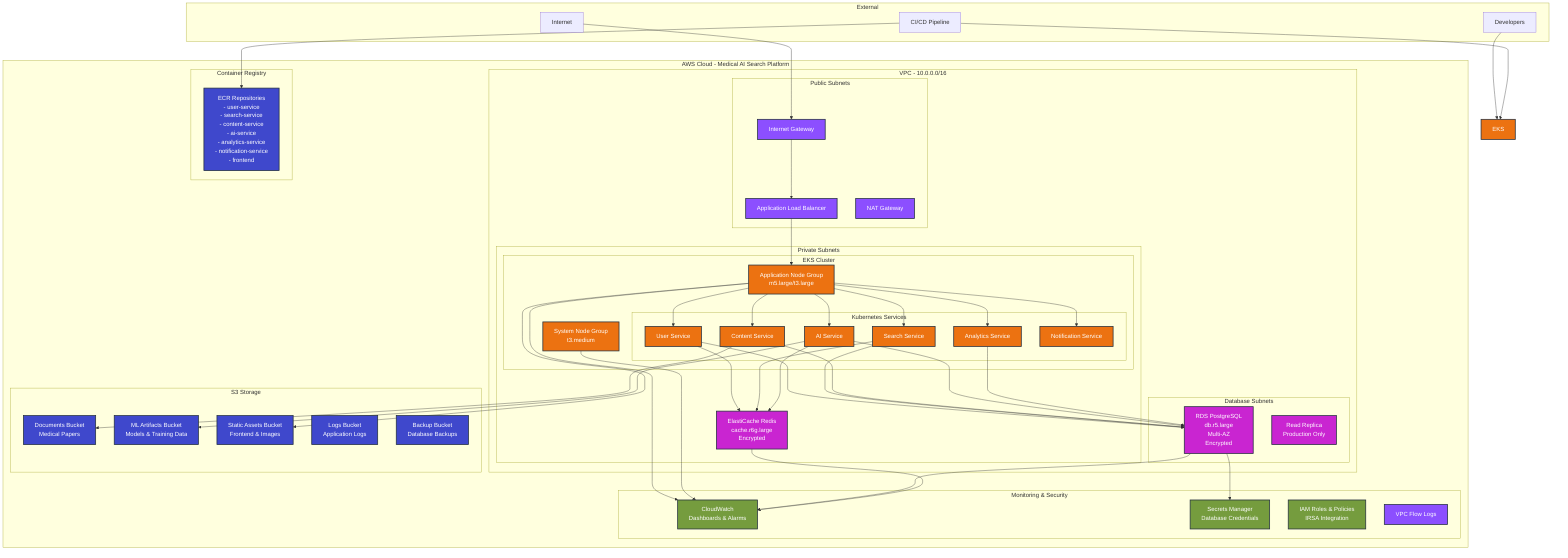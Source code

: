 ---
config:
  layout: dagre
---
flowchart TB
 subgraph subGraph0["Public Subnets"]
        ALB["Application Load Balancer"]
        NAT["NAT Gateway"]
        IGW["Internet Gateway"]
  end
 subgraph subGraph1["Kubernetes Services"]
        UserSvc["User Service"]
        SearchSvc["Search Service"]
        ContentSvc["Content Service"]
        AISvc["AI Service"]
        AnalyticsSvc["Analytics Service"]
        NotifSvc["Notification Service"]
  end
 subgraph subGraph2["EKS Cluster"]
        SysNodes["System Node Group<br>t3.medium"]
        AppNodes["Application Node Group<br>m5.large/t3.large"]
        subGraph1
  end
 subgraph subGraph3["Private Subnets"]
        subGraph2
        Redis["ElastiCache Redis<br>cache.r6g.large<br>Encrypted"]
  end
 subgraph subGraph4["Database Subnets"]
        RDS["RDS PostgreSQL<br>db.r5.large<br>Multi-AZ<br>Encrypted"]
        RDSReplica["Read Replica<br>Production Only"]
  end
 subgraph subGraph5["VPC - 10.0.0.0/16"]
        subGraph0
        subGraph3
        subGraph4
  end
 subgraph subGraph6["S3 Storage"]
        DocBucket["Documents Bucket<br>Medical Papers"]
        MLBucket["ML Artifacts Bucket<br>Models &amp; Training Data"]
        StaticBucket["Static Assets Bucket<br>Frontend &amp; Images"]
        LogsBucket["Logs Bucket<br>Application Logs"]
        BackupBucket["Backup Bucket<br>Database Backups"]
  end
 subgraph subGraph7["Container Registry"]
        ECR["ECR Repositories<br>- user-service<br>- search-service<br>- content-service<br>- ai-service<br>- analytics-service<br>- notification-service<br>- frontend"]
  end
 subgraph subGraph8["Monitoring & Security"]
        CW["CloudWatch<br>Dashboards &amp; Alarms"]
        SM["Secrets Manager<br>Database Credentials"]
        IAM["IAM Roles &amp; Policies<br>IRSA Integration"]
        VPCLogs["VPC Flow Logs"]
  end
 subgraph subGraph9["AWS Cloud - Medical AI Search Platform"]
        subGraph5
        subGraph6
        subGraph7
        subGraph8
  end
 subgraph External["External"]
        Internet["Internet"]
        Developers["Developers"]
        CICD["CI/CD Pipeline"]
  end
    Internet --> IGW
    IGW --> ALB
    ALB --> AppNodes
    AppNodes --> UserSvc & SearchSvc & ContentSvc & AISvc & AnalyticsSvc & NotifSvc & StaticBucket & CW
    UserSvc --> RDS & Redis
    SearchSvc --> RDS & Redis
    ContentSvc --> RDS & DocBucket
    AISvc --> RDS & Redis & MLBucket
    AnalyticsSvc --> RDS
    SysNodes --> CW
    RDS --> CW & SM
    Redis --> CW
    Developers --> EKS["EKS"]
    CICD --> ECR & EKS
     ALB:::network
     NAT:::network
     IGW:::network
     UserSvc:::compute
     SearchSvc:::compute
     ContentSvc:::compute
     AISvc:::compute
     AnalyticsSvc:::compute
     NotifSvc:::compute
     SysNodes:::compute
     AppNodes:::compute
     Redis:::database
     RDS:::database
     RDSReplica:::database
     DocBucket:::storage
     MLBucket:::storage
     StaticBucket:::storage
     LogsBucket:::storage
     BackupBucket:::storage
     ECR:::storage
     CW:::monitoring
     SM:::monitoring
     IAM:::monitoring
     VPCLogs:::network
     EKS:::compute
    classDef aws fill:#FF9900,stroke:#232F3E,stroke-width:2px,color:#fff
    classDef compute fill:#EC7211,stroke:#232F3E,stroke-width:2px,color:#fff
    classDef storage fill:#3F48CC,stroke:#232F3E,stroke-width:2px,color:#fff
    classDef database fill:#C925D1,stroke:#232F3E,stroke-width:2px,color:#fff
    classDef network fill:#8C4FFF,stroke:#232F3E,stroke-width:2px,color:#fff
    classDef monitoring fill:#759C3E,stroke:#232F3E,stroke-width:2px,color:#fff